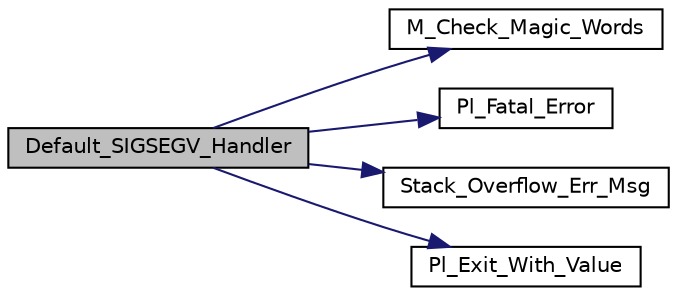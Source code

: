 digraph "Default_SIGSEGV_Handler"
{
  edge [fontname="Helvetica",fontsize="10",labelfontname="Helvetica",labelfontsize="10"];
  node [fontname="Helvetica",fontsize="10",shape=record];
  rankdir="LR";
  Node1 [label="Default_SIGSEGV_Handler",height=0.2,width=0.4,color="black", fillcolor="grey75", style="filled", fontcolor="black"];
  Node1 -> Node2 [color="midnightblue",fontsize="10",style="solid",fontname="Helvetica"];
  Node2 [label="M_Check_Magic_Words",height=0.2,width=0.4,color="black", fillcolor="white", style="filled",URL="$machine_8h.html#ae46b772453ee2fb2129534e131ab4e52"];
  Node1 -> Node3 [color="midnightblue",fontsize="10",style="solid",fontname="Helvetica"];
  Node3 [label="Pl_Fatal_Error",height=0.2,width=0.4,color="black", fillcolor="white", style="filled",URL="$misc_8c.html#a190fea7904d7245d4fdc5e9404a07907"];
  Node1 -> Node4 [color="midnightblue",fontsize="10",style="solid",fontname="Helvetica"];
  Node4 [label="Stack_Overflow_Err_Msg",height=0.2,width=0.4,color="black", fillcolor="white", style="filled",URL="$stacks__sigsegv_8c.html#ad36ecfecd8b3a57e1a2629b3f8281342"];
  Node1 -> Node5 [color="midnightblue",fontsize="10",style="solid",fontname="Helvetica"];
  Node5 [label="Pl_Exit_With_Value",height=0.2,width=0.4,color="black", fillcolor="white", style="filled",URL="$misc_8c.html#a8099040b9286fee033483072ff631476"];
}
